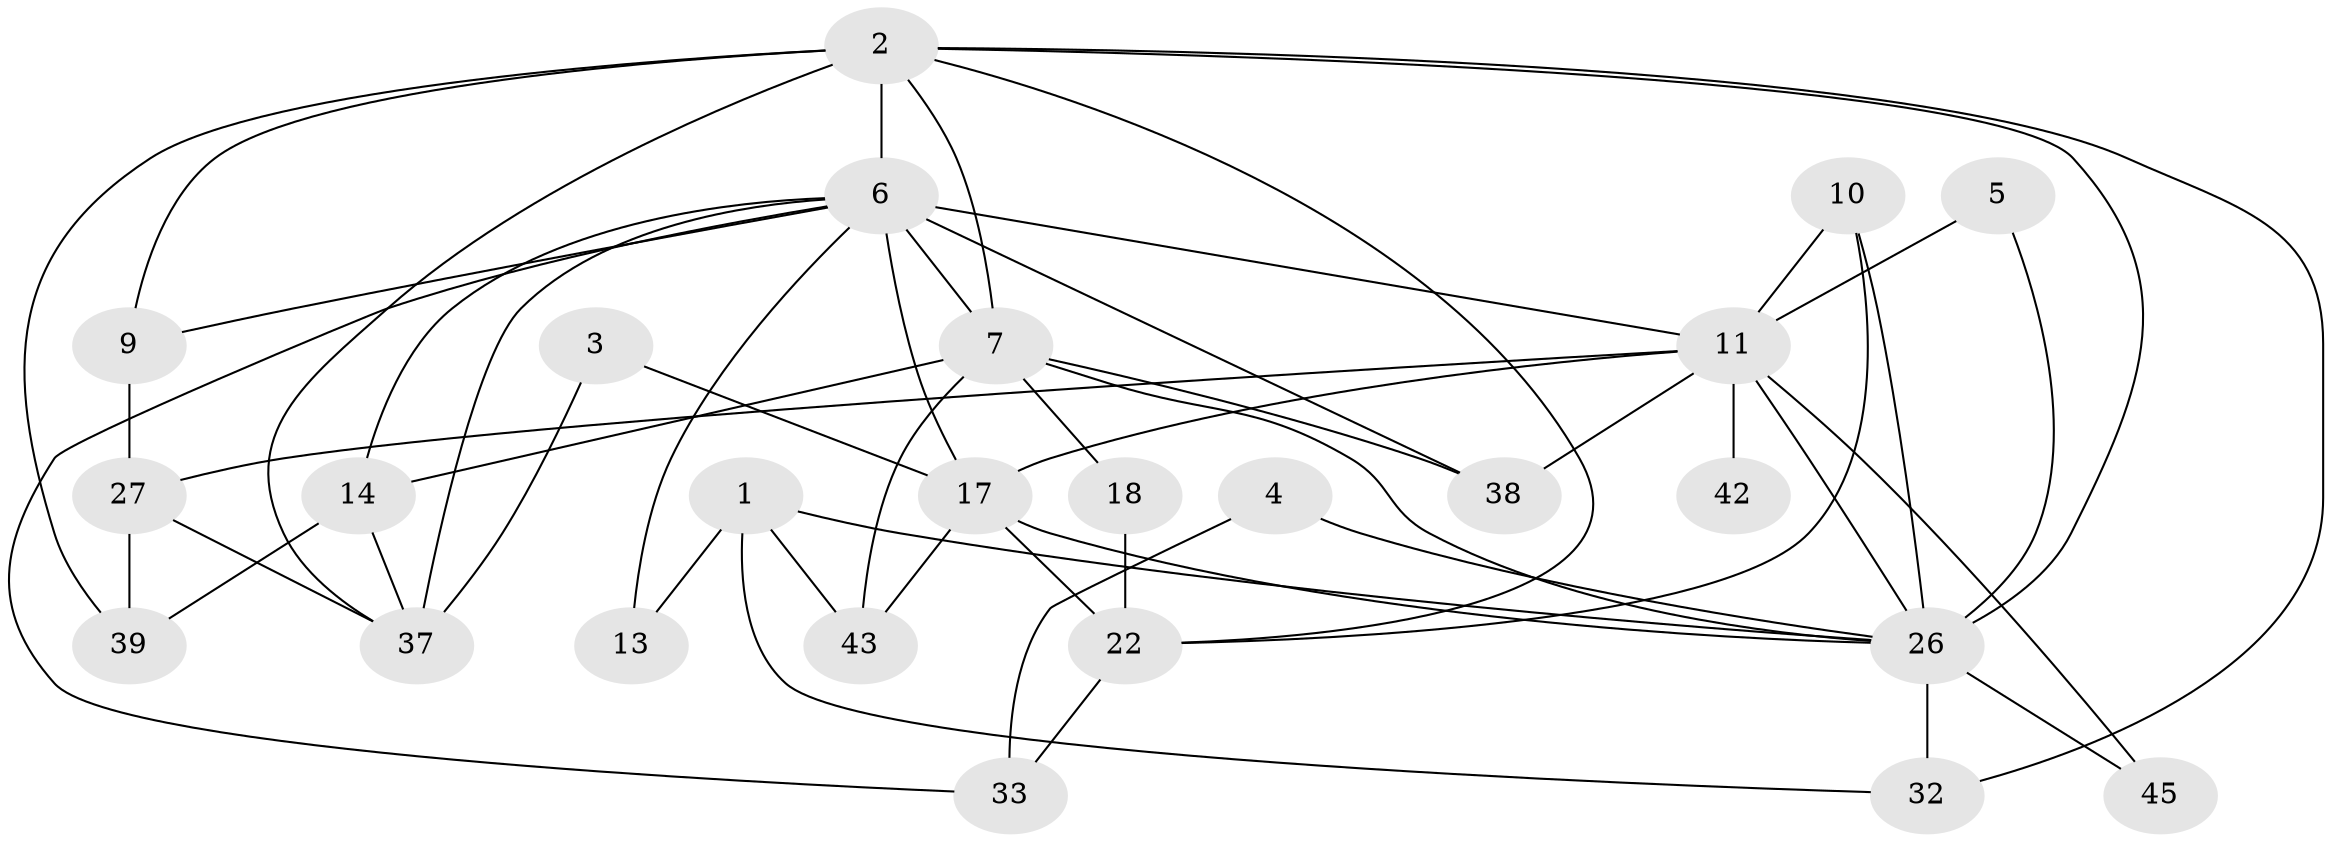 // original degree distribution, {3: 0.24, 4: 0.32, 2: 0.16, 5: 0.16, 6: 0.06, 9: 0.04, 8: 0.02}
// Generated by graph-tools (version 1.1) at 2025/15/03/09/25 04:15:07]
// undirected, 25 vertices, 53 edges
graph export_dot {
graph [start="1"]
  node [color=gray90,style=filled];
  1 [super="+30"];
  2 [super="+23+8"];
  3;
  4;
  5;
  6 [super="+16+15"];
  7 [super="+25"];
  9 [super="+40"];
  10;
  11 [super="+12+21"];
  13;
  14 [super="+34"];
  17 [super="+20"];
  18;
  22 [super="+44"];
  26 [super="+49+35"];
  27 [super="+31"];
  32;
  33;
  37 [super="+50"];
  38;
  39;
  42;
  43;
  45;
  1 -- 32 [weight=2];
  1 -- 43;
  1 -- 13;
  1 -- 26;
  2 -- 37;
  2 -- 32;
  2 -- 22;
  2 -- 26;
  2 -- 6 [weight=4];
  2 -- 9;
  2 -- 39;
  2 -- 7;
  3 -- 17;
  3 -- 37;
  4 -- 33;
  4 -- 26;
  5 -- 11 [weight=2];
  5 -- 26;
  6 -- 9 [weight=3];
  6 -- 7;
  6 -- 38 [weight=2];
  6 -- 13;
  6 -- 14;
  6 -- 33;
  6 -- 37 [weight=2];
  6 -- 11 [weight=4];
  6 -- 17;
  7 -- 38;
  7 -- 26;
  7 -- 18;
  7 -- 43;
  7 -- 14;
  9 -- 27;
  10 -- 11;
  10 -- 22;
  10 -- 26 [weight=2];
  11 -- 42 [weight=2];
  11 -- 38;
  11 -- 17;
  11 -- 27;
  11 -- 26;
  11 -- 45;
  14 -- 37;
  14 -- 39;
  17 -- 43;
  17 -- 26;
  17 -- 22;
  18 -- 22 [weight=2];
  22 -- 33;
  26 -- 32 [weight=2];
  26 -- 45;
  27 -- 39;
  27 -- 37;
}
